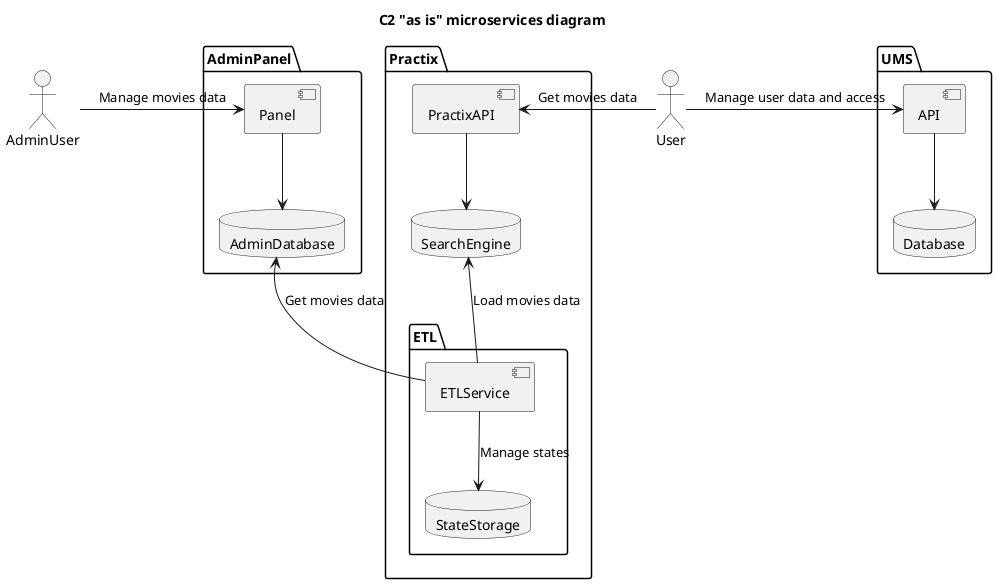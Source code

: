 @startuml

skinparam backgroundColor white
skinparam componentStyle uml2

title С2 "as is" microservices diagram

actor User
actor AdminUser

package AdminPanel {
  component Panel
  database AdminDatabase
}

package Practix {
  component PractixAPI
  database SearchEngine

  package ETL {
    component ETLService
    database StateStorage
  }
}

package UMS {
  component API
  database Database
}

AdminUser -right-> Panel : Manage movies data
User -left-> PractixAPI : Get movies data
User -right-> API : Manage user data and access

Panel --> AdminDatabase

PractixAPI --> SearchEngine

ETLService --> StateStorage : Manage states
ETLService -up-> AdminDatabase : Get movies data
ETLService -up-> SearchEngine : Load movies data

API --> Database

@enduml
